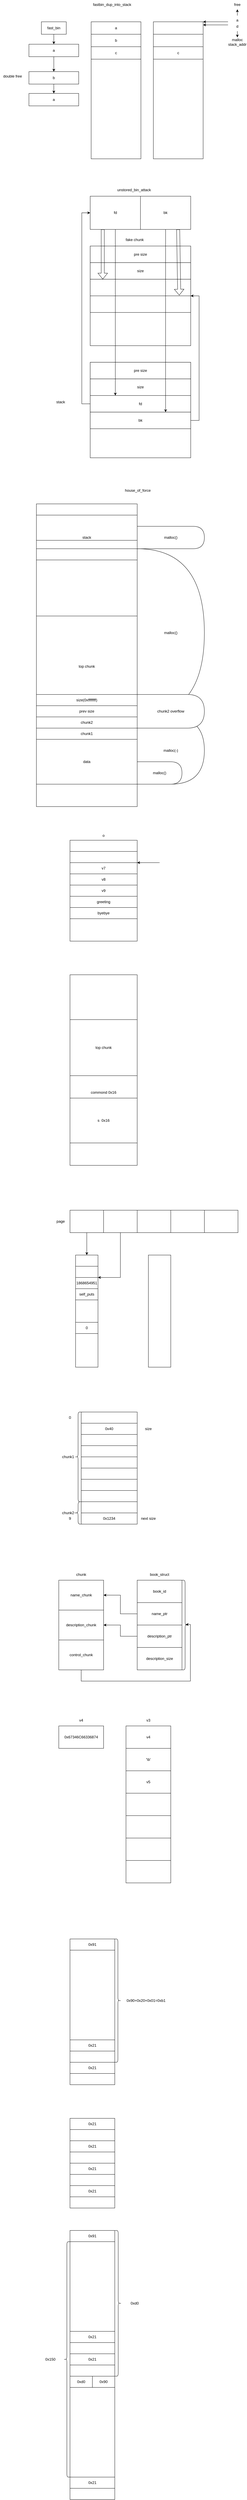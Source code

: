 <mxfile version="24.7.6">
  <diagram name="第 1 页" id="3GR5ZFJ99SGeGk10Pyea">
    <mxGraphModel dx="1008" dy="1795" grid="1" gridSize="9" guides="1" tooltips="1" connect="1" arrows="1" fold="1" page="1" pageScale="1" pageWidth="827" pageHeight="1169" background="#FFFFFF" math="0" shadow="0">
      <root>
        <mxCell id="0" />
        <mxCell id="1" parent="0" />
        <mxCell id="2ChEE_B9adLZoxHIVyTo-17" value="malloc(-)" style="shape=delay;whiteSpace=wrap;html=1;" parent="1" vertex="1">
          <mxGeometry x="468" y="1152" width="216" height="216" as="geometry" />
        </mxCell>
        <mxCell id="2ChEE_B9adLZoxHIVyTo-14" value="malloc()" style="shape=delay;whiteSpace=wrap;html=1;" parent="1" vertex="1">
          <mxGeometry x="468" y="612" width="216" height="540" as="geometry" />
        </mxCell>
        <mxCell id="7bl8xutbdIY_RmeOV73t-33" value="" style="group" parent="1" vertex="1" connectable="0">
          <mxGeometry x="290" y="-560" width="377" height="880" as="geometry" />
        </mxCell>
        <mxCell id="7bl8xutbdIY_RmeOV73t-21" value="" style="rounded=0;whiteSpace=wrap;html=1;" parent="7bl8xutbdIY_RmeOV73t-33" vertex="1">
          <mxGeometry x="26.929" y="200.0" width="323.143" height="320" as="geometry" />
        </mxCell>
        <mxCell id="7bl8xutbdIY_RmeOV73t-31" value="pre size" style="rounded=0;whiteSpace=wrap;html=1;" parent="7bl8xutbdIY_RmeOV73t-33" vertex="1">
          <mxGeometry x="26.929" y="200.0" width="323.143" height="53.333" as="geometry" />
        </mxCell>
        <mxCell id="7bl8xutbdIY_RmeOV73t-32" value="size" style="rounded=0;whiteSpace=wrap;html=1;" parent="7bl8xutbdIY_RmeOV73t-33" vertex="1">
          <mxGeometry x="26.929" y="253.333" width="323.143" height="53.333" as="geometry" />
        </mxCell>
        <mxCell id="7bl8xutbdIY_RmeOV73t-22" value="" style="rounded=0;whiteSpace=wrap;html=1;" parent="7bl8xutbdIY_RmeOV73t-33" vertex="1">
          <mxGeometry x="26.929" y="306.667" width="323.143" height="53.333" as="geometry" />
        </mxCell>
        <mxCell id="7bl8xutbdIY_RmeOV73t-27" value="fake chunk" style="text;strokeColor=none;fillColor=none;align=left;verticalAlign=middle;spacingLeft=4;spacingRight=4;overflow=hidden;points=[[0,0.5],[1,0.5]];portConstraint=eastwest;rotatable=0;whiteSpace=wrap;html=1;" parent="7bl8xutbdIY_RmeOV73t-33" vertex="1">
          <mxGeometry x="134.643" y="160" width="107.714" height="40" as="geometry" />
        </mxCell>
        <mxCell id="7bl8xutbdIY_RmeOV73t-28" value="" style="rounded=0;whiteSpace=wrap;html=1;" parent="7bl8xutbdIY_RmeOV73t-33" vertex="1">
          <mxGeometry x="26.929" y="360.0" width="323.143" height="53.333" as="geometry" />
        </mxCell>
        <mxCell id="7bl8xutbdIY_RmeOV73t-3" value="" style="rounded=0;whiteSpace=wrap;html=1;" parent="7bl8xutbdIY_RmeOV73t-33" vertex="1">
          <mxGeometry x="26.929" y="573.333" width="323.143" height="306.667" as="geometry" />
        </mxCell>
        <mxCell id="7bl8xutbdIY_RmeOV73t-4" value="" style="group" parent="7bl8xutbdIY_RmeOV73t-33" vertex="1" connectable="0">
          <mxGeometry x="26.929" y="40" width="323.143" height="106.667" as="geometry" />
        </mxCell>
        <mxCell id="7bl8xutbdIY_RmeOV73t-1" value="fd" style="rounded=0;whiteSpace=wrap;html=1;" parent="7bl8xutbdIY_RmeOV73t-4" vertex="1">
          <mxGeometry width="161.571" height="106.667" as="geometry" />
        </mxCell>
        <mxCell id="7bl8xutbdIY_RmeOV73t-2" value="bk" style="rounded=0;whiteSpace=wrap;html=1;" parent="7bl8xutbdIY_RmeOV73t-4" vertex="1">
          <mxGeometry x="161.571" width="161.571" height="106.667" as="geometry" />
        </mxCell>
        <mxCell id="7bl8xutbdIY_RmeOV73t-5" value="unstored_bin_attack" style="text;strokeColor=none;fillColor=none;align=left;verticalAlign=middle;spacingLeft=4;spacingRight=4;overflow=hidden;points=[[0,0.5],[1,0.5]];portConstraint=eastwest;rotatable=0;whiteSpace=wrap;html=1;" parent="7bl8xutbdIY_RmeOV73t-33" vertex="1">
          <mxGeometry x="107.714" width="161.571" height="40" as="geometry" />
        </mxCell>
        <mxCell id="7bl8xutbdIY_RmeOV73t-11" style="edgeStyle=orthogonalEdgeStyle;rounded=0;orthogonalLoop=1;jettySize=auto;html=1;exitX=0;exitY=0.5;exitDx=0;exitDy=0;entryX=0;entryY=0.5;entryDx=0;entryDy=0;" parent="7bl8xutbdIY_RmeOV73t-33" source="7bl8xutbdIY_RmeOV73t-6" edge="1">
          <mxGeometry relative="1" as="geometry">
            <mxPoint x="26.929" y="933.333" as="sourcePoint" />
            <mxPoint x="26.929" y="93.333" as="targetPoint" />
            <Array as="points">
              <mxPoint y="706.667" />
              <mxPoint y="93.333" />
            </Array>
          </mxGeometry>
        </mxCell>
        <mxCell id="7bl8xutbdIY_RmeOV73t-6" value="fd" style="rounded=0;whiteSpace=wrap;html=1;" parent="7bl8xutbdIY_RmeOV73t-33" vertex="1">
          <mxGeometry x="26.929" y="680" width="323.143" height="53.333" as="geometry" />
        </mxCell>
        <mxCell id="7bl8xutbdIY_RmeOV73t-10" style="edgeStyle=orthogonalEdgeStyle;rounded=0;orthogonalLoop=1;jettySize=auto;html=1;exitX=1;exitY=0.5;exitDx=0;exitDy=0;entryX=1;entryY=0;entryDx=0;entryDy=0;" parent="7bl8xutbdIY_RmeOV73t-33" source="7bl8xutbdIY_RmeOV73t-7" target="7bl8xutbdIY_RmeOV73t-28" edge="1">
          <mxGeometry relative="1" as="geometry">
            <mxPoint x="350.071" y="413.333" as="targetPoint" />
            <Array as="points">
              <mxPoint x="377.0" y="760" />
              <mxPoint x="377.0" y="360.0" />
            </Array>
          </mxGeometry>
        </mxCell>
        <mxCell id="7bl8xutbdIY_RmeOV73t-7" value="bk" style="rounded=0;whiteSpace=wrap;html=1;" parent="7bl8xutbdIY_RmeOV73t-33" vertex="1">
          <mxGeometry x="26.929" y="733.333" width="323.143" height="53.333" as="geometry" />
        </mxCell>
        <mxCell id="7bl8xutbdIY_RmeOV73t-18" value="pre size" style="rounded=0;whiteSpace=wrap;html=1;" parent="7bl8xutbdIY_RmeOV73t-33" vertex="1">
          <mxGeometry x="26.929" y="573.333" width="323.143" height="53.333" as="geometry" />
        </mxCell>
        <mxCell id="7bl8xutbdIY_RmeOV73t-19" value="size" style="rounded=0;whiteSpace=wrap;html=1;" parent="7bl8xutbdIY_RmeOV73t-33" vertex="1">
          <mxGeometry x="26.929" y="626.667" width="323.143" height="53.333" as="geometry" />
        </mxCell>
        <mxCell id="7bl8xutbdIY_RmeOV73t-17" style="edgeStyle=orthogonalEdgeStyle;rounded=0;orthogonalLoop=1;jettySize=auto;html=1;entryX=0.75;entryY=1;entryDx=0;entryDy=0;" parent="7bl8xutbdIY_RmeOV73t-33" source="7bl8xutbdIY_RmeOV73t-2" target="7bl8xutbdIY_RmeOV73t-6" edge="1">
          <mxGeometry relative="1" as="geometry">
            <Array as="points">
              <mxPoint x="269.286" y="266.667" />
              <mxPoint x="269.286" y="266.667" />
            </Array>
          </mxGeometry>
        </mxCell>
        <mxCell id="7bl8xutbdIY_RmeOV73t-12" style="edgeStyle=orthogonalEdgeStyle;rounded=0;orthogonalLoop=1;jettySize=auto;html=1;entryX=0.25;entryY=0;entryDx=0;entryDy=0;" parent="7bl8xutbdIY_RmeOV73t-33" source="7bl8xutbdIY_RmeOV73t-1" target="7bl8xutbdIY_RmeOV73t-6" edge="1">
          <mxGeometry relative="1" as="geometry" />
        </mxCell>
        <mxCell id="7bl8xutbdIY_RmeOV73t-29" value="" style="shape=flexArrow;endArrow=classic;html=1;rounded=0;exitX=0.25;exitY=1;exitDx=0;exitDy=0;entryX=0.125;entryY=0;entryDx=0;entryDy=0;entryPerimeter=0;" parent="7bl8xutbdIY_RmeOV73t-33" source="7bl8xutbdIY_RmeOV73t-1" target="7bl8xutbdIY_RmeOV73t-22" edge="1">
          <mxGeometry width="50" height="50" relative="1" as="geometry">
            <mxPoint x="228.893" y="400.0" as="sourcePoint" />
            <mxPoint x="296.214" y="333.333" as="targetPoint" />
          </mxGeometry>
        </mxCell>
        <mxCell id="7bl8xutbdIY_RmeOV73t-30" value="" style="shape=flexArrow;endArrow=classic;html=1;rounded=0;exitX=0.75;exitY=1;exitDx=0;exitDy=0;entryX=0.886;entryY=-0.033;entryDx=0;entryDy=0;entryPerimeter=0;" parent="7bl8xutbdIY_RmeOV73t-33" source="7bl8xutbdIY_RmeOV73t-2" target="7bl8xutbdIY_RmeOV73t-28" edge="1">
          <mxGeometry width="50" height="50" relative="1" as="geometry">
            <mxPoint x="417.393" y="173.333" as="sourcePoint" />
            <mxPoint x="417.393" y="386.667" as="targetPoint" />
          </mxGeometry>
        </mxCell>
        <mxCell id="Vnr2WxxwsQG6oXrD13Lc-2" value="fastbin_dup_into_stack" style="text;strokeColor=none;fillColor=none;align=left;verticalAlign=middle;spacingLeft=4;spacingRight=4;overflow=hidden;points=[[0,0.5],[1,0.5]];portConstraint=eastwest;rotatable=0;whiteSpace=wrap;html=1;container=0;" parent="1" vertex="1">
          <mxGeometry x="320" y="-1150" width="140" height="30" as="geometry" />
        </mxCell>
        <mxCell id="Vnr2WxxwsQG6oXrD13Lc-7" value="" style="rounded=0;whiteSpace=wrap;html=1;container=0;" parent="1" vertex="1">
          <mxGeometry x="320" y="-1080" width="160" height="440" as="geometry" />
        </mxCell>
        <mxCell id="Vnr2WxxwsQG6oXrD13Lc-8" value="a" style="rounded=0;whiteSpace=wrap;html=1;container=0;" parent="1" vertex="1">
          <mxGeometry x="320" y="-1080" width="160" height="40" as="geometry" />
        </mxCell>
        <mxCell id="Vnr2WxxwsQG6oXrD13Lc-9" value="c" style="rounded=0;whiteSpace=wrap;html=1;container=0;" parent="1" vertex="1">
          <mxGeometry x="320" y="-1000" width="160" height="40" as="geometry" />
        </mxCell>
        <mxCell id="Vnr2WxxwsQG6oXrD13Lc-10" value="b" style="rounded=0;whiteSpace=wrap;html=1;container=0;" parent="1" vertex="1">
          <mxGeometry x="320" y="-1040" width="160" height="40" as="geometry" />
        </mxCell>
        <mxCell id="Vnr2WxxwsQG6oXrD13Lc-11" value="fast_bin" style="rounded=0;whiteSpace=wrap;html=1;container=0;" parent="1" vertex="1">
          <mxGeometry x="160" y="-1080" width="80" height="40" as="geometry" />
        </mxCell>
        <mxCell id="Vnr2WxxwsQG6oXrD13Lc-12" value="a" style="rounded=0;whiteSpace=wrap;html=1;container=0;" parent="1" vertex="1">
          <mxGeometry x="120" y="-1008" width="160" height="40" as="geometry" />
        </mxCell>
        <mxCell id="Vnr2WxxwsQG6oXrD13Lc-13" style="edgeStyle=orthogonalEdgeStyle;rounded=0;orthogonalLoop=1;jettySize=auto;html=1;entryX=0.5;entryY=0;entryDx=0;entryDy=0;" parent="1" source="Vnr2WxxwsQG6oXrD13Lc-11" target="Vnr2WxxwsQG6oXrD13Lc-12" edge="1">
          <mxGeometry relative="1" as="geometry" />
        </mxCell>
        <mxCell id="Vnr2WxxwsQG6oXrD13Lc-14" value="b" style="rounded=0;whiteSpace=wrap;html=1;container=0;" parent="1" vertex="1">
          <mxGeometry x="120" y="-920" width="160" height="40" as="geometry" />
        </mxCell>
        <mxCell id="Vnr2WxxwsQG6oXrD13Lc-15" style="edgeStyle=orthogonalEdgeStyle;rounded=0;orthogonalLoop=1;jettySize=auto;html=1;" parent="1" source="Vnr2WxxwsQG6oXrD13Lc-12" target="Vnr2WxxwsQG6oXrD13Lc-14" edge="1">
          <mxGeometry relative="1" as="geometry" />
        </mxCell>
        <mxCell id="Vnr2WxxwsQG6oXrD13Lc-16" value="a" style="rounded=0;whiteSpace=wrap;html=1;container=0;" parent="1" vertex="1">
          <mxGeometry x="120" y="-850" width="160" height="40" as="geometry" />
        </mxCell>
        <mxCell id="Vnr2WxxwsQG6oXrD13Lc-17" style="edgeStyle=orthogonalEdgeStyle;rounded=0;orthogonalLoop=1;jettySize=auto;html=1;" parent="1" source="Vnr2WxxwsQG6oXrD13Lc-14" target="Vnr2WxxwsQG6oXrD13Lc-16" edge="1">
          <mxGeometry relative="1" as="geometry" />
        </mxCell>
        <mxCell id="Vnr2WxxwsQG6oXrD13Lc-18" value="" style="endArrow=classic;html=1;rounded=0;entryX=1;entryY=0;entryDx=0;entryDy=0;" parent="1" edge="1">
          <mxGeometry width="50" height="50" relative="1" as="geometry">
            <mxPoint x="760" y="-1080" as="sourcePoint" />
            <mxPoint x="680" y="-1080" as="targetPoint" />
          </mxGeometry>
        </mxCell>
        <mxCell id="Vnr2WxxwsQG6oXrD13Lc-19" value="" style="endArrow=classic;html=1;rounded=0;entryX=1;entryY=0;entryDx=0;entryDy=0;" parent="1" edge="1">
          <mxGeometry width="50" height="50" relative="1" as="geometry">
            <mxPoint x="760" y="-1070" as="sourcePoint" />
            <mxPoint x="680" y="-1070" as="targetPoint" />
          </mxGeometry>
        </mxCell>
        <mxCell id="Vnr2WxxwsQG6oXrD13Lc-20" value="a" style="text;html=1;strokeColor=none;fillColor=none;align=center;verticalAlign=middle;whiteSpace=wrap;rounded=0;container=0;" parent="1" vertex="1">
          <mxGeometry x="760" y="-1100" width="60" height="30" as="geometry" />
        </mxCell>
        <mxCell id="Vnr2WxxwsQG6oXrD13Lc-21" value="d" style="text;html=1;strokeColor=none;fillColor=none;align=center;verticalAlign=middle;whiteSpace=wrap;rounded=0;container=0;" parent="1" vertex="1">
          <mxGeometry x="760" y="-1080" width="60" height="30" as="geometry" />
        </mxCell>
        <mxCell id="Vnr2WxxwsQG6oXrD13Lc-22" value="" style="rounded=0;whiteSpace=wrap;html=1;container=0;" parent="1" vertex="1">
          <mxGeometry x="520" y="-1080" width="160" height="440" as="geometry" />
        </mxCell>
        <mxCell id="Vnr2WxxwsQG6oXrD13Lc-23" value="" style="rounded=0;whiteSpace=wrap;html=1;container=0;" parent="1" vertex="1">
          <mxGeometry x="520" y="-1080" width="160" height="40" as="geometry" />
        </mxCell>
        <mxCell id="Vnr2WxxwsQG6oXrD13Lc-24" value="c" style="rounded=0;whiteSpace=wrap;html=1;container=0;" parent="1" vertex="1">
          <mxGeometry x="520" y="-1000" width="160" height="40" as="geometry" />
        </mxCell>
        <mxCell id="Vnr2WxxwsQG6oXrD13Lc-25" value="" style="rounded=0;whiteSpace=wrap;html=1;container=0;" parent="1" vertex="1">
          <mxGeometry x="520" y="-1040" width="160" height="40" as="geometry" />
        </mxCell>
        <mxCell id="Vnr2WxxwsQG6oXrD13Lc-27" value="free" style="text;html=1;strokeColor=none;fillColor=none;align=center;verticalAlign=middle;whiteSpace=wrap;rounded=0;container=0;" parent="1" vertex="1">
          <mxGeometry x="759.997" y="-1150" width="60" height="30" as="geometry" />
        </mxCell>
        <mxCell id="Vnr2WxxwsQG6oXrD13Lc-26" style="edgeStyle=orthogonalEdgeStyle;rounded=0;orthogonalLoop=1;jettySize=auto;html=1;exitX=0.5;exitY=0;exitDx=0;exitDy=0;" parent="1" source="Vnr2WxxwsQG6oXrD13Lc-20" target="Vnr2WxxwsQG6oXrD13Lc-27" edge="1">
          <mxGeometry relative="1" as="geometry">
            <mxPoint x="789.957" y="-1120" as="targetPoint" />
          </mxGeometry>
        </mxCell>
        <mxCell id="Vnr2WxxwsQG6oXrD13Lc-29" value="malloc&lt;br&gt;stack_addr" style="text;html=1;strokeColor=none;fillColor=none;align=center;verticalAlign=middle;whiteSpace=wrap;rounded=0;container=0;" parent="1" vertex="1">
          <mxGeometry x="760" y="-1030" width="60" height="30" as="geometry" />
        </mxCell>
        <mxCell id="Vnr2WxxwsQG6oXrD13Lc-28" style="edgeStyle=orthogonalEdgeStyle;rounded=0;orthogonalLoop=1;jettySize=auto;html=1;" parent="1" source="Vnr2WxxwsQG6oXrD13Lc-21" target="Vnr2WxxwsQG6oXrD13Lc-29" edge="1">
          <mxGeometry relative="1" as="geometry">
            <mxPoint x="790" y="-1020" as="targetPoint" />
          </mxGeometry>
        </mxCell>
        <mxCell id="2ChEE_B9adLZoxHIVyTo-2" value="house_of_force" style="text;html=1;align=center;verticalAlign=middle;whiteSpace=wrap;rounded=0;" parent="1" vertex="1">
          <mxGeometry x="440" y="410" width="60" height="30" as="geometry" />
        </mxCell>
        <mxCell id="2ChEE_B9adLZoxHIVyTo-3" value="" style="rounded=0;whiteSpace=wrap;html=1;" parent="1" vertex="1">
          <mxGeometry x="144" y="468" width="324" height="972" as="geometry" />
        </mxCell>
        <mxCell id="2ChEE_B9adLZoxHIVyTo-4" value="" style="rounded=0;whiteSpace=wrap;html=1;" parent="1" vertex="1">
          <mxGeometry x="144" y="828" width="324" height="396" as="geometry" />
        </mxCell>
        <mxCell id="2ChEE_B9adLZoxHIVyTo-5" value="chunk1" style="rounded=0;whiteSpace=wrap;html=1;" parent="1" vertex="1">
          <mxGeometry x="144" y="1188" width="324" height="36" as="geometry" />
        </mxCell>
        <mxCell id="2ChEE_B9adLZoxHIVyTo-6" value="chunk2" style="rounded=0;whiteSpace=wrap;html=1;" parent="1" vertex="1">
          <mxGeometry x="144" y="1152" width="324" height="36" as="geometry" />
        </mxCell>
        <mxCell id="2ChEE_B9adLZoxHIVyTo-7" value="top chunk" style="rounded=0;whiteSpace=wrap;html=1;" parent="1" vertex="1">
          <mxGeometry x="144" y="828" width="324" height="324" as="geometry" />
        </mxCell>
        <mxCell id="2ChEE_B9adLZoxHIVyTo-8" value="prev size" style="rounded=0;whiteSpace=wrap;html=1;" parent="1" vertex="1">
          <mxGeometry x="144" y="1116" width="324" height="36" as="geometry" />
        </mxCell>
        <mxCell id="2ChEE_B9adLZoxHIVyTo-9" value="size(0xffffffff)" style="rounded=0;whiteSpace=wrap;html=1;" parent="1" vertex="1">
          <mxGeometry x="144" y="1080" width="324" height="36" as="geometry" />
        </mxCell>
        <mxCell id="2ChEE_B9adLZoxHIVyTo-10" value="stack" style="rounded=0;whiteSpace=wrap;html=1;" parent="1" vertex="1">
          <mxGeometry x="144" y="504" width="324" height="144" as="geometry" />
        </mxCell>
        <mxCell id="2ChEE_B9adLZoxHIVyTo-13" value="chunk2 overflow" style="shape=delay;whiteSpace=wrap;html=1;" parent="1" vertex="1">
          <mxGeometry x="468" y="1080" width="216" height="108" as="geometry" />
        </mxCell>
        <mxCell id="2ChEE_B9adLZoxHIVyTo-15" value="malloc()" style="shape=delay;whiteSpace=wrap;html=1;" parent="1" vertex="1">
          <mxGeometry x="468" y="540" width="216" height="72" as="geometry" />
        </mxCell>
        <mxCell id="2ChEE_B9adLZoxHIVyTo-16" value="data" style="rounded=0;whiteSpace=wrap;html=1;" parent="1" vertex="1">
          <mxGeometry x="144" y="1224" width="324" height="144" as="geometry" />
        </mxCell>
        <mxCell id="2ChEE_B9adLZoxHIVyTo-18" value="malloc()" style="shape=delay;whiteSpace=wrap;html=1;" parent="1" vertex="1">
          <mxGeometry x="468" y="1296" width="144" height="72" as="geometry" />
        </mxCell>
        <mxCell id="2ChEE_B9adLZoxHIVyTo-19" value="" style="rounded=0;whiteSpace=wrap;html=1;" parent="1" vertex="1">
          <mxGeometry x="144" y="585" width="324" height="27" as="geometry" />
        </mxCell>
        <mxCell id="OaaaISYqMKOk3XpiIz3m-1" value="" style="rounded=0;whiteSpace=wrap;html=1;" parent="1" vertex="1">
          <mxGeometry x="252" y="1548" width="216" height="324" as="geometry" />
        </mxCell>
        <mxCell id="OaaaISYqMKOk3XpiIz3m-2" value="o" style="text;html=1;align=center;verticalAlign=middle;whiteSpace=wrap;rounded=0;" parent="1" vertex="1">
          <mxGeometry x="330" y="1518" width="60" height="30" as="geometry" />
        </mxCell>
        <mxCell id="OaaaISYqMKOk3XpiIz3m-3" value="v7" style="rounded=0;whiteSpace=wrap;html=1;" parent="1" vertex="1">
          <mxGeometry x="252" y="1620" width="216" height="36" as="geometry" />
        </mxCell>
        <mxCell id="OaaaISYqMKOk3XpiIz3m-4" value="v9" style="rounded=0;whiteSpace=wrap;html=1;" parent="1" vertex="1">
          <mxGeometry x="252" y="1692" width="216" height="36" as="geometry" />
        </mxCell>
        <mxCell id="OaaaISYqMKOk3XpiIz3m-5" value="v8" style="rounded=0;whiteSpace=wrap;html=1;" parent="1" vertex="1">
          <mxGeometry x="252" y="1656" width="216" height="36" as="geometry" />
        </mxCell>
        <mxCell id="OaaaISYqMKOk3XpiIz3m-6" value="byebye" style="rounded=0;whiteSpace=wrap;html=1;" parent="1" vertex="1">
          <mxGeometry x="252" y="1764" width="216" height="36" as="geometry" />
        </mxCell>
        <mxCell id="OaaaISYqMKOk3XpiIz3m-7" value="greeting" style="rounded=0;whiteSpace=wrap;html=1;" parent="1" vertex="1">
          <mxGeometry x="252" y="1728" width="216" height="36" as="geometry" />
        </mxCell>
        <mxCell id="OaaaISYqMKOk3XpiIz3m-9" value="" style="endArrow=classic;html=1;rounded=0;entryX=1;entryY=1;entryDx=0;entryDy=0;" parent="1" edge="1">
          <mxGeometry width="50" height="50" relative="1" as="geometry">
            <mxPoint x="540" y="1620" as="sourcePoint" />
            <mxPoint x="468" y="1620" as="targetPoint" />
          </mxGeometry>
        </mxCell>
        <mxCell id="OaaaISYqMKOk3XpiIz3m-10" value="" style="rounded=0;whiteSpace=wrap;html=1;" parent="1" vertex="1">
          <mxGeometry x="252" y="1584" width="216" height="36" as="geometry" />
        </mxCell>
        <mxCell id="OaaaISYqMKOk3XpiIz3m-11" value="" style="rounded=0;whiteSpace=wrap;html=1;" parent="1" vertex="1">
          <mxGeometry x="252" y="1548" width="216" height="36" as="geometry" />
        </mxCell>
        <mxCell id="TDpnujTRANA-KfqTxZIL-1" value="" style="rounded=0;whiteSpace=wrap;html=1;" parent="1" vertex="1">
          <mxGeometry x="252" y="1980" width="216" height="612" as="geometry" />
        </mxCell>
        <mxCell id="TDpnujTRANA-KfqTxZIL-5" value="" style="rounded=0;whiteSpace=wrap;html=1;" parent="1" vertex="1">
          <mxGeometry x="252" y="2124" width="216" height="396" as="geometry" />
        </mxCell>
        <mxCell id="TDpnujTRANA-KfqTxZIL-7" value="top chunk" style="rounded=0;whiteSpace=wrap;html=1;" parent="1" vertex="1">
          <mxGeometry x="252" y="2124" width="216" height="180" as="geometry" />
        </mxCell>
        <mxCell id="TDpnujTRANA-KfqTxZIL-3" value="commond 0x16" style="rounded=0;whiteSpace=wrap;html=1;" parent="1" vertex="1">
          <mxGeometry x="252" y="2304" width="216" height="108" as="geometry" />
        </mxCell>
        <mxCell id="TDpnujTRANA-KfqTxZIL-2" value="s&amp;nbsp; 0x16" style="rounded=0;whiteSpace=wrap;html=1;" parent="1" vertex="1">
          <mxGeometry x="252" y="2376" width="216" height="144" as="geometry" />
        </mxCell>
        <mxCell id="TzCOoBIzKx1DTg6rOU32-9" style="edgeStyle=orthogonalEdgeStyle;rounded=0;orthogonalLoop=1;jettySize=auto;html=1;entryX=0.5;entryY=0;entryDx=0;entryDy=0;" parent="1" source="TzCOoBIzKx1DTg6rOU32-1" edge="1">
          <mxGeometry relative="1" as="geometry">
            <mxPoint x="306" y="2880" as="targetPoint" />
          </mxGeometry>
        </mxCell>
        <mxCell id="TzCOoBIzKx1DTg6rOU32-1" value="" style="rounded=0;whiteSpace=wrap;html=1;" parent="1" vertex="1">
          <mxGeometry x="252" y="2736" width="108" height="72" as="geometry" />
        </mxCell>
        <mxCell id="TzCOoBIzKx1DTg6rOU32-2" value="" style="rounded=0;whiteSpace=wrap;html=1;" parent="1" vertex="1">
          <mxGeometry x="360" y="2736" width="117" height="72" as="geometry" />
        </mxCell>
        <mxCell id="TzCOoBIzKx1DTg6rOU32-4" value="" style="rounded=0;whiteSpace=wrap;html=1;" parent="1" vertex="1">
          <mxGeometry x="468" y="2736" width="117" height="72" as="geometry" />
        </mxCell>
        <mxCell id="TzCOoBIzKx1DTg6rOU32-5" value="" style="rounded=0;whiteSpace=wrap;html=1;" parent="1" vertex="1">
          <mxGeometry x="576" y="2736" width="108" height="72" as="geometry" />
        </mxCell>
        <mxCell id="TzCOoBIzKx1DTg6rOU32-6" value="" style="rounded=0;whiteSpace=wrap;html=1;" parent="1" vertex="1">
          <mxGeometry x="684" y="2736" width="108" height="72" as="geometry" />
        </mxCell>
        <mxCell id="TzCOoBIzKx1DTg6rOU32-7" value="page" style="text;html=1;align=center;verticalAlign=middle;whiteSpace=wrap;rounded=0;" parent="1" vertex="1">
          <mxGeometry x="192" y="2757" width="60" height="30" as="geometry" />
        </mxCell>
        <mxCell id="TzCOoBIzKx1DTg6rOU32-11" style="edgeStyle=orthogonalEdgeStyle;rounded=0;orthogonalLoop=1;jettySize=auto;html=1;entryX=1;entryY=0;entryDx=0;entryDy=0;" parent="1" target="TzCOoBIzKx1DTg6rOU32-18" edge="1">
          <mxGeometry relative="1" as="geometry">
            <mxPoint x="414" y="2808" as="sourcePoint" />
            <mxPoint x="418.5" y="2880" as="targetPoint" />
            <Array as="points">
              <mxPoint x="414" y="2808" />
              <mxPoint x="414" y="2952" />
            </Array>
          </mxGeometry>
        </mxCell>
        <mxCell id="TzCOoBIzKx1DTg6rOU32-17" value="" style="rounded=0;whiteSpace=wrap;html=1;" parent="1" vertex="1">
          <mxGeometry x="270" y="2880" width="72" height="360" as="geometry" />
        </mxCell>
        <mxCell id="TzCOoBIzKx1DTg6rOU32-18" value="1868654951" style="rounded=0;whiteSpace=wrap;html=1;" parent="1" vertex="1">
          <mxGeometry x="270" y="2952" width="72" height="36" as="geometry" />
        </mxCell>
        <mxCell id="TzCOoBIzKx1DTg6rOU32-19" value="self_puts" style="rounded=0;whiteSpace=wrap;html=1;" parent="1" vertex="1">
          <mxGeometry x="270" y="2988" width="72" height="36" as="geometry" />
        </mxCell>
        <mxCell id="TzCOoBIzKx1DTg6rOU32-20" value="0" style="rounded=0;whiteSpace=wrap;html=1;" parent="1" vertex="1">
          <mxGeometry x="270" y="3096" width="72" height="36" as="geometry" />
        </mxCell>
        <mxCell id="TzCOoBIzKx1DTg6rOU32-21" value="" style="rounded=0;whiteSpace=wrap;html=1;" parent="1" vertex="1">
          <mxGeometry x="504" y="2880" width="72" height="360" as="geometry" />
        </mxCell>
        <mxCell id="TzCOoBIzKx1DTg6rOU32-29" style="edgeStyle=orthogonalEdgeStyle;rounded=0;orthogonalLoop=1;jettySize=auto;html=1;exitX=1;exitY=0.25;exitDx=0;exitDy=0;" parent="1" source="TzCOoBIzKx1DTg6rOU32-18" edge="1">
          <mxGeometry relative="1" as="geometry">
            <mxPoint x="342" y="2961" as="targetPoint" />
            <Array as="points" />
          </mxGeometry>
        </mxCell>
        <mxCell id="TzCOoBIzKx1DTg6rOU32-30" value="" style="rounded=0;whiteSpace=wrap;html=1;" parent="1" vertex="1">
          <mxGeometry x="270" y="2880" width="72" height="36" as="geometry" />
        </mxCell>
        <mxCell id="TzCOoBIzKx1DTg6rOU32-31" value="" style="rounded=0;whiteSpace=wrap;html=1;" parent="1" vertex="1">
          <mxGeometry x="270" y="2916" width="72" height="36" as="geometry" />
        </mxCell>
        <mxCell id="Cxq_t5qI50GiCm-gaXnu-1" value="stack" style="text;html=1;align=center;verticalAlign=middle;whiteSpace=wrap;rounded=0;" parent="1" vertex="1">
          <mxGeometry x="192" y="126" width="60" height="30" as="geometry" />
        </mxCell>
        <mxCell id="Cxq_t5qI50GiCm-gaXnu-2" value="double free" style="text;html=1;align=center;verticalAlign=middle;whiteSpace=wrap;rounded=0;" parent="1" vertex="1">
          <mxGeometry x="27" y="-920" width="81" height="30" as="geometry" />
        </mxCell>
        <mxCell id="OMEJAC_Exb2huHVxMvHI-1" value="" style="rounded=0;whiteSpace=wrap;html=1;" parent="1" vertex="1">
          <mxGeometry x="288" y="3384" width="180" height="36" as="geometry" />
        </mxCell>
        <mxCell id="OMEJAC_Exb2huHVxMvHI-2" value="0x40" style="rounded=0;whiteSpace=wrap;html=1;" parent="1" vertex="1">
          <mxGeometry x="288" y="3420" width="180" height="36" as="geometry" />
        </mxCell>
        <mxCell id="OMEJAC_Exb2huHVxMvHI-3" value="" style="rounded=0;whiteSpace=wrap;html=1;" parent="1" vertex="1">
          <mxGeometry x="288" y="3456" width="180" height="36" as="geometry" />
        </mxCell>
        <mxCell id="OMEJAC_Exb2huHVxMvHI-4" value="" style="rounded=0;whiteSpace=wrap;html=1;" parent="1" vertex="1">
          <mxGeometry x="288" y="3492" width="180" height="36" as="geometry" />
        </mxCell>
        <mxCell id="OMEJAC_Exb2huHVxMvHI-5" value="" style="rounded=0;whiteSpace=wrap;html=1;" parent="1" vertex="1">
          <mxGeometry x="288" y="3528" width="180" height="36" as="geometry" />
        </mxCell>
        <mxCell id="OMEJAC_Exb2huHVxMvHI-6" value="" style="rounded=0;whiteSpace=wrap;html=1;" parent="1" vertex="1">
          <mxGeometry x="288" y="3564" width="180" height="36" as="geometry" />
        </mxCell>
        <mxCell id="OMEJAC_Exb2huHVxMvHI-7" value="" style="rounded=0;whiteSpace=wrap;html=1;" parent="1" vertex="1">
          <mxGeometry x="288" y="3600" width="180" height="36" as="geometry" />
        </mxCell>
        <mxCell id="OMEJAC_Exb2huHVxMvHI-8" value="" style="rounded=0;whiteSpace=wrap;html=1;" parent="1" vertex="1">
          <mxGeometry x="288" y="3636" width="180" height="36" as="geometry" />
        </mxCell>
        <mxCell id="OMEJAC_Exb2huHVxMvHI-9" value="" style="rounded=0;whiteSpace=wrap;html=1;" parent="1" vertex="1">
          <mxGeometry x="288" y="3672" width="180" height="36" as="geometry" />
        </mxCell>
        <mxCell id="OMEJAC_Exb2huHVxMvHI-10" value="0x1234" style="rounded=0;whiteSpace=wrap;html=1;" parent="1" vertex="1">
          <mxGeometry x="288" y="3708" width="180" height="36" as="geometry" />
        </mxCell>
        <mxCell id="OMEJAC_Exb2huHVxMvHI-11" value="0" style="text;html=1;align=center;verticalAlign=middle;whiteSpace=wrap;rounded=0;" parent="1" vertex="1">
          <mxGeometry x="216" y="3384" width="72" height="36" as="geometry" />
        </mxCell>
        <mxCell id="OMEJAC_Exb2huHVxMvHI-12" value="9" style="text;html=1;align=center;verticalAlign=middle;whiteSpace=wrap;rounded=0;" parent="1" vertex="1">
          <mxGeometry x="216" y="3708" width="72" height="36" as="geometry" />
        </mxCell>
        <mxCell id="OMEJAC_Exb2huHVxMvHI-13" value="size" style="text;html=1;align=center;verticalAlign=middle;whiteSpace=wrap;rounded=0;" parent="1" vertex="1">
          <mxGeometry x="468" y="3420" width="72" height="36" as="geometry" />
        </mxCell>
        <mxCell id="OMEJAC_Exb2huHVxMvHI-14" value="next size" style="text;html=1;align=center;verticalAlign=middle;whiteSpace=wrap;rounded=0;" parent="1" vertex="1">
          <mxGeometry x="468" y="3708" width="72" height="36" as="geometry" />
        </mxCell>
        <mxCell id="OMEJAC_Exb2huHVxMvHI-15" value="" style="shape=curlyBracket;whiteSpace=wrap;html=1;rounded=1;labelPosition=left;verticalLabelPosition=middle;align=right;verticalAlign=middle;" parent="1" vertex="1">
          <mxGeometry x="268" y="3384" width="20" height="288" as="geometry" />
        </mxCell>
        <mxCell id="OMEJAC_Exb2huHVxMvHI-16" value="" style="shape=curlyBracket;whiteSpace=wrap;html=1;rounded=1;labelPosition=left;verticalLabelPosition=middle;align=right;verticalAlign=middle;size=0.5;" parent="1" vertex="1">
          <mxGeometry x="265" y="3672" width="26" height="72" as="geometry" />
        </mxCell>
        <mxCell id="OMEJAC_Exb2huHVxMvHI-17" value="chunk1" style="text;html=1;align=center;verticalAlign=middle;whiteSpace=wrap;rounded=0;" parent="1" vertex="1">
          <mxGeometry x="216" y="3513" width="60" height="30" as="geometry" />
        </mxCell>
        <mxCell id="OMEJAC_Exb2huHVxMvHI-18" value="chunk2" style="text;html=1;align=center;verticalAlign=middle;whiteSpace=wrap;rounded=0;" parent="1" vertex="1">
          <mxGeometry x="216" y="3693" width="60" height="30" as="geometry" />
        </mxCell>
        <mxCell id="hnTf9_S-bVx7At5CL6uS-5" value="book_id" style="rounded=0;whiteSpace=wrap;html=1;" parent="1" vertex="1">
          <mxGeometry x="468" y="3924" width="144" height="72" as="geometry" />
        </mxCell>
        <mxCell id="hnTf9_S-bVx7At5CL6uS-14" style="edgeStyle=orthogonalEdgeStyle;rounded=0;orthogonalLoop=1;jettySize=auto;html=1;entryX=1;entryY=0.5;entryDx=0;entryDy=0;" parent="1" source="hnTf9_S-bVx7At5CL6uS-6" target="hnTf9_S-bVx7At5CL6uS-1" edge="1">
          <mxGeometry relative="1" as="geometry" />
        </mxCell>
        <mxCell id="hnTf9_S-bVx7At5CL6uS-6" value="name_ptr" style="rounded=0;whiteSpace=wrap;html=1;" parent="1" vertex="1">
          <mxGeometry x="468" y="3996" width="144" height="72" as="geometry" />
        </mxCell>
        <mxCell id="hnTf9_S-bVx7At5CL6uS-15" style="edgeStyle=orthogonalEdgeStyle;rounded=0;orthogonalLoop=1;jettySize=auto;html=1;entryX=1;entryY=0.5;entryDx=0;entryDy=0;" parent="1" source="hnTf9_S-bVx7At5CL6uS-7" target="hnTf9_S-bVx7At5CL6uS-2" edge="1">
          <mxGeometry relative="1" as="geometry" />
        </mxCell>
        <mxCell id="hnTf9_S-bVx7At5CL6uS-7" value="description_ptr" style="rounded=0;whiteSpace=wrap;html=1;" parent="1" vertex="1">
          <mxGeometry x="468" y="4068" width="144" height="72" as="geometry" />
        </mxCell>
        <mxCell id="hnTf9_S-bVx7At5CL6uS-8" value="description_size" style="rounded=0;whiteSpace=wrap;html=1;" parent="1" vertex="1">
          <mxGeometry x="468" y="4140" width="144" height="72" as="geometry" />
        </mxCell>
        <mxCell id="hnTf9_S-bVx7At5CL6uS-9" value="book_struct" style="text;html=1;align=center;verticalAlign=middle;whiteSpace=wrap;rounded=0;" parent="1" vertex="1">
          <mxGeometry x="468" y="3888" width="144" height="36" as="geometry" />
        </mxCell>
        <mxCell id="hnTf9_S-bVx7At5CL6uS-10" value="" style="group" parent="1" vertex="1" connectable="0">
          <mxGeometry x="216" y="3888" width="144" height="324" as="geometry" />
        </mxCell>
        <mxCell id="hnTf9_S-bVx7At5CL6uS-4" value="chunk" style="text;html=1;align=center;verticalAlign=middle;whiteSpace=wrap;rounded=0;" parent="hnTf9_S-bVx7At5CL6uS-10" vertex="1">
          <mxGeometry width="144" height="36" as="geometry" />
        </mxCell>
        <mxCell id="hnTf9_S-bVx7At5CL6uS-11" value="" style="group" parent="hnTf9_S-bVx7At5CL6uS-10" vertex="1" connectable="0">
          <mxGeometry y="36" width="144" height="288" as="geometry" />
        </mxCell>
        <mxCell id="hnTf9_S-bVx7At5CL6uS-1" value="name_chunk" style="rounded=0;whiteSpace=wrap;html=1;" parent="hnTf9_S-bVx7At5CL6uS-11" vertex="1">
          <mxGeometry width="144" height="96.0" as="geometry" />
        </mxCell>
        <mxCell id="hnTf9_S-bVx7At5CL6uS-2" value="description_chunk" style="rounded=0;whiteSpace=wrap;html=1;" parent="hnTf9_S-bVx7At5CL6uS-11" vertex="1">
          <mxGeometry y="96.0" width="144" height="96.0" as="geometry" />
        </mxCell>
        <mxCell id="hnTf9_S-bVx7At5CL6uS-3" value="control_chunk" style="rounded=0;whiteSpace=wrap;html=1;" parent="hnTf9_S-bVx7At5CL6uS-11" vertex="1">
          <mxGeometry y="192.0" width="144" height="96.0" as="geometry" />
        </mxCell>
        <mxCell id="hnTf9_S-bVx7At5CL6uS-12" value="" style="shape=curlyBracket;whiteSpace=wrap;html=1;rounded=1;flipH=1;labelPosition=right;verticalLabelPosition=middle;align=left;verticalAlign=middle;size=0.5;" parent="1" vertex="1">
          <mxGeometry x="612" y="3924" width="20" height="288" as="geometry" />
        </mxCell>
        <mxCell id="hnTf9_S-bVx7At5CL6uS-13" style="edgeStyle=orthogonalEdgeStyle;rounded=0;orthogonalLoop=1;jettySize=auto;html=1;entryX=0.4;entryY=0.494;entryDx=0;entryDy=0;entryPerimeter=0;" parent="1" source="hnTf9_S-bVx7At5CL6uS-3" target="hnTf9_S-bVx7At5CL6uS-12" edge="1">
          <mxGeometry relative="1" as="geometry">
            <mxPoint x="639" y="4059" as="targetPoint" />
            <Array as="points">
              <mxPoint x="288" y="4248" />
              <mxPoint x="639" y="4248" />
              <mxPoint x="639" y="4066" />
            </Array>
          </mxGeometry>
        </mxCell>
        <mxCell id="KbP2mRTIrmW9HyxEC9Uv-1" value="0x67346C66336874" style="rounded=0;whiteSpace=wrap;html=1;" parent="1" vertex="1">
          <mxGeometry x="216" y="4392" width="144" height="72" as="geometry" />
        </mxCell>
        <mxCell id="KbP2mRTIrmW9HyxEC9Uv-2" value="v4" style="rounded=0;whiteSpace=wrap;html=1;" parent="1" vertex="1">
          <mxGeometry x="432" y="4392" width="144" height="72" as="geometry" />
        </mxCell>
        <mxCell id="KbP2mRTIrmW9HyxEC9Uv-3" value="&#39;\b&#39;" style="rounded=0;whiteSpace=wrap;html=1;" parent="1" vertex="1">
          <mxGeometry x="432" y="4464" width="144" height="72" as="geometry" />
        </mxCell>
        <mxCell id="KbP2mRTIrmW9HyxEC9Uv-4" value="" style="rounded=0;whiteSpace=wrap;html=1;" parent="1" vertex="1">
          <mxGeometry x="432" y="4824" width="144" height="72" as="geometry" />
        </mxCell>
        <mxCell id="KbP2mRTIrmW9HyxEC9Uv-5" value="" style="rounded=0;whiteSpace=wrap;html=1;" parent="1" vertex="1">
          <mxGeometry x="432" y="4752" width="144" height="72" as="geometry" />
        </mxCell>
        <mxCell id="KbP2mRTIrmW9HyxEC9Uv-6" value="" style="rounded=0;whiteSpace=wrap;html=1;" parent="1" vertex="1">
          <mxGeometry x="432" y="4680" width="144" height="72" as="geometry" />
        </mxCell>
        <mxCell id="KbP2mRTIrmW9HyxEC9Uv-7" value="" style="rounded=0;whiteSpace=wrap;html=1;" parent="1" vertex="1">
          <mxGeometry x="432" y="4608" width="144" height="72" as="geometry" />
        </mxCell>
        <mxCell id="KbP2mRTIrmW9HyxEC9Uv-8" value="v5" style="rounded=0;whiteSpace=wrap;html=1;" parent="1" vertex="1">
          <mxGeometry x="432" y="4536" width="144" height="72" as="geometry" />
        </mxCell>
        <mxCell id="KbP2mRTIrmW9HyxEC9Uv-10" value="v4" style="text;html=1;align=center;verticalAlign=middle;whiteSpace=wrap;rounded=0;" parent="1" vertex="1">
          <mxGeometry x="216" y="4356" width="144" height="36" as="geometry" />
        </mxCell>
        <mxCell id="KbP2mRTIrmW9HyxEC9Uv-11" value="v3" style="text;html=1;align=center;verticalAlign=middle;whiteSpace=wrap;rounded=0;" parent="1" vertex="1">
          <mxGeometry x="432" y="4356" width="144" height="36" as="geometry" />
        </mxCell>
        <mxCell id="H7bZOTW9xhHD4HnYNcG8-2" value="0x91" style="rounded=0;whiteSpace=wrap;html=1;" vertex="1" parent="1">
          <mxGeometry x="252" y="5076" width="144" height="36" as="geometry" />
        </mxCell>
        <mxCell id="H7bZOTW9xhHD4HnYNcG8-3" value="" style="rounded=0;whiteSpace=wrap;html=1;" vertex="1" parent="1">
          <mxGeometry x="252" y="5112" width="144" height="288" as="geometry" />
        </mxCell>
        <mxCell id="H7bZOTW9xhHD4HnYNcG8-5" value="0x21" style="rounded=0;whiteSpace=wrap;html=1;" vertex="1" parent="1">
          <mxGeometry x="252" y="5400" width="144" height="36" as="geometry" />
        </mxCell>
        <mxCell id="H7bZOTW9xhHD4HnYNcG8-6" value="" style="rounded=0;whiteSpace=wrap;html=1;" vertex="1" parent="1">
          <mxGeometry x="252" y="5436" width="144" height="36" as="geometry" />
        </mxCell>
        <mxCell id="H7bZOTW9xhHD4HnYNcG8-9" value="0x21" style="rounded=0;whiteSpace=wrap;html=1;" vertex="1" parent="1">
          <mxGeometry x="252" y="5472" width="144" height="36" as="geometry" />
        </mxCell>
        <mxCell id="H7bZOTW9xhHD4HnYNcG8-10" value="" style="rounded=0;whiteSpace=wrap;html=1;" vertex="1" parent="1">
          <mxGeometry x="252" y="5508" width="144" height="36" as="geometry" />
        </mxCell>
        <mxCell id="H7bZOTW9xhHD4HnYNcG8-11" value="" style="shape=curlyBracket;whiteSpace=wrap;html=1;rounded=1;flipH=1;labelPosition=right;verticalLabelPosition=middle;align=left;verticalAlign=middle;" vertex="1" parent="1">
          <mxGeometry x="396" y="5076" width="20" height="396" as="geometry" />
        </mxCell>
        <mxCell id="H7bZOTW9xhHD4HnYNcG8-12" value="0x90+0x20+0x01=0xb1" style="text;html=1;align=center;verticalAlign=middle;whiteSpace=wrap;rounded=0;" vertex="1" parent="1">
          <mxGeometry x="417" y="5256" width="159" height="36" as="geometry" />
        </mxCell>
        <mxCell id="H7bZOTW9xhHD4HnYNcG8-13" value="0x21" style="rounded=0;whiteSpace=wrap;html=1;" vertex="1" parent="1">
          <mxGeometry x="252" y="5652" width="144" height="36" as="geometry" />
        </mxCell>
        <mxCell id="H7bZOTW9xhHD4HnYNcG8-14" value="" style="rounded=0;whiteSpace=wrap;html=1;" vertex="1" parent="1">
          <mxGeometry x="252" y="5688" width="144" height="36" as="geometry" />
        </mxCell>
        <mxCell id="H7bZOTW9xhHD4HnYNcG8-16" value="0x21" style="rounded=0;whiteSpace=wrap;html=1;" vertex="1" parent="1">
          <mxGeometry x="252" y="5724" width="144" height="36" as="geometry" />
        </mxCell>
        <mxCell id="H7bZOTW9xhHD4HnYNcG8-17" value="" style="rounded=0;whiteSpace=wrap;html=1;" vertex="1" parent="1">
          <mxGeometry x="252" y="5760" width="144" height="36" as="geometry" />
        </mxCell>
        <mxCell id="H7bZOTW9xhHD4HnYNcG8-18" value="0x21" style="rounded=0;whiteSpace=wrap;html=1;" vertex="1" parent="1">
          <mxGeometry x="252" y="5796" width="144" height="36" as="geometry" />
        </mxCell>
        <mxCell id="H7bZOTW9xhHD4HnYNcG8-19" value="" style="rounded=0;whiteSpace=wrap;html=1;" vertex="1" parent="1">
          <mxGeometry x="252" y="5832" width="144" height="36" as="geometry" />
        </mxCell>
        <mxCell id="H7bZOTW9xhHD4HnYNcG8-20" value="0x21" style="rounded=0;whiteSpace=wrap;html=1;" vertex="1" parent="1">
          <mxGeometry x="252" y="5868" width="144" height="36" as="geometry" />
        </mxCell>
        <mxCell id="H7bZOTW9xhHD4HnYNcG8-21" value="" style="rounded=0;whiteSpace=wrap;html=1;" vertex="1" parent="1">
          <mxGeometry x="252" y="5904" width="144" height="36" as="geometry" />
        </mxCell>
        <mxCell id="H7bZOTW9xhHD4HnYNcG8-22" value="" style="rounded=0;whiteSpace=wrap;html=1;" vertex="1" parent="1">
          <mxGeometry x="252" y="6048" width="144" height="288" as="geometry" />
        </mxCell>
        <mxCell id="H7bZOTW9xhHD4HnYNcG8-23" value="0x91" style="rounded=0;whiteSpace=wrap;html=1;" vertex="1" parent="1">
          <mxGeometry x="252" y="6012" width="144" height="36" as="geometry" />
        </mxCell>
        <mxCell id="H7bZOTW9xhHD4HnYNcG8-24" value="0x21" style="rounded=0;whiteSpace=wrap;html=1;" vertex="1" parent="1">
          <mxGeometry x="252" y="6336" width="144" height="36" as="geometry" />
        </mxCell>
        <mxCell id="H7bZOTW9xhHD4HnYNcG8-25" value="" style="rounded=0;whiteSpace=wrap;html=1;" vertex="1" parent="1">
          <mxGeometry x="252" y="6372" width="144" height="36" as="geometry" />
        </mxCell>
        <mxCell id="H7bZOTW9xhHD4HnYNcG8-26" value="0x21" style="rounded=0;whiteSpace=wrap;html=1;" vertex="1" parent="1">
          <mxGeometry x="252" y="6408" width="144" height="36" as="geometry" />
        </mxCell>
        <mxCell id="H7bZOTW9xhHD4HnYNcG8-27" value="" style="rounded=0;whiteSpace=wrap;html=1;" vertex="1" parent="1">
          <mxGeometry x="252" y="6444" width="144" height="36" as="geometry" />
        </mxCell>
        <mxCell id="H7bZOTW9xhHD4HnYNcG8-28" value="" style="rounded=0;whiteSpace=wrap;html=1;" vertex="1" parent="1">
          <mxGeometry x="252" y="6516" width="144" height="288" as="geometry" />
        </mxCell>
        <mxCell id="H7bZOTW9xhHD4HnYNcG8-29" value="0x90" style="rounded=0;whiteSpace=wrap;html=1;" vertex="1" parent="1">
          <mxGeometry x="324" y="6480" width="72" height="36" as="geometry" />
        </mxCell>
        <mxCell id="H7bZOTW9xhHD4HnYNcG8-30" value="0x21" style="rounded=0;whiteSpace=wrap;html=1;" vertex="1" parent="1">
          <mxGeometry x="252" y="6804" width="144" height="36" as="geometry" />
        </mxCell>
        <mxCell id="H7bZOTW9xhHD4HnYNcG8-31" value="" style="rounded=0;whiteSpace=wrap;html=1;" vertex="1" parent="1">
          <mxGeometry x="252" y="6840" width="144" height="36" as="geometry" />
        </mxCell>
        <mxCell id="H7bZOTW9xhHD4HnYNcG8-32" value="0xd0" style="rounded=0;whiteSpace=wrap;html=1;" vertex="1" parent="1">
          <mxGeometry x="252" y="6480" width="72" height="36" as="geometry" />
        </mxCell>
        <mxCell id="H7bZOTW9xhHD4HnYNcG8-36" value="" style="shape=curlyBracket;whiteSpace=wrap;html=1;rounded=1;flipH=1;labelPosition=right;verticalLabelPosition=middle;align=left;verticalAlign=middle;" vertex="1" parent="1">
          <mxGeometry x="397" y="6012" width="20" height="468" as="geometry" />
        </mxCell>
        <mxCell id="H7bZOTW9xhHD4HnYNcG8-37" value="0xd0" style="text;html=1;align=center;verticalAlign=middle;whiteSpace=wrap;rounded=0;" vertex="1" parent="1">
          <mxGeometry x="416" y="6228" width="88" height="36" as="geometry" />
        </mxCell>
        <mxCell id="H7bZOTW9xhHD4HnYNcG8-38" value="" style="shape=curlyBracket;whiteSpace=wrap;html=1;rounded=1;labelPosition=left;verticalLabelPosition=middle;align=right;verticalAlign=middle;" vertex="1" parent="1">
          <mxGeometry x="232" y="6048" width="20" height="756" as="geometry" />
        </mxCell>
        <mxCell id="H7bZOTW9xhHD4HnYNcG8-39" value="0x150" style="text;html=1;align=center;verticalAlign=middle;whiteSpace=wrap;rounded=0;" vertex="1" parent="1">
          <mxGeometry x="144" y="6408" width="90" height="36" as="geometry" />
        </mxCell>
      </root>
    </mxGraphModel>
  </diagram>
</mxfile>

